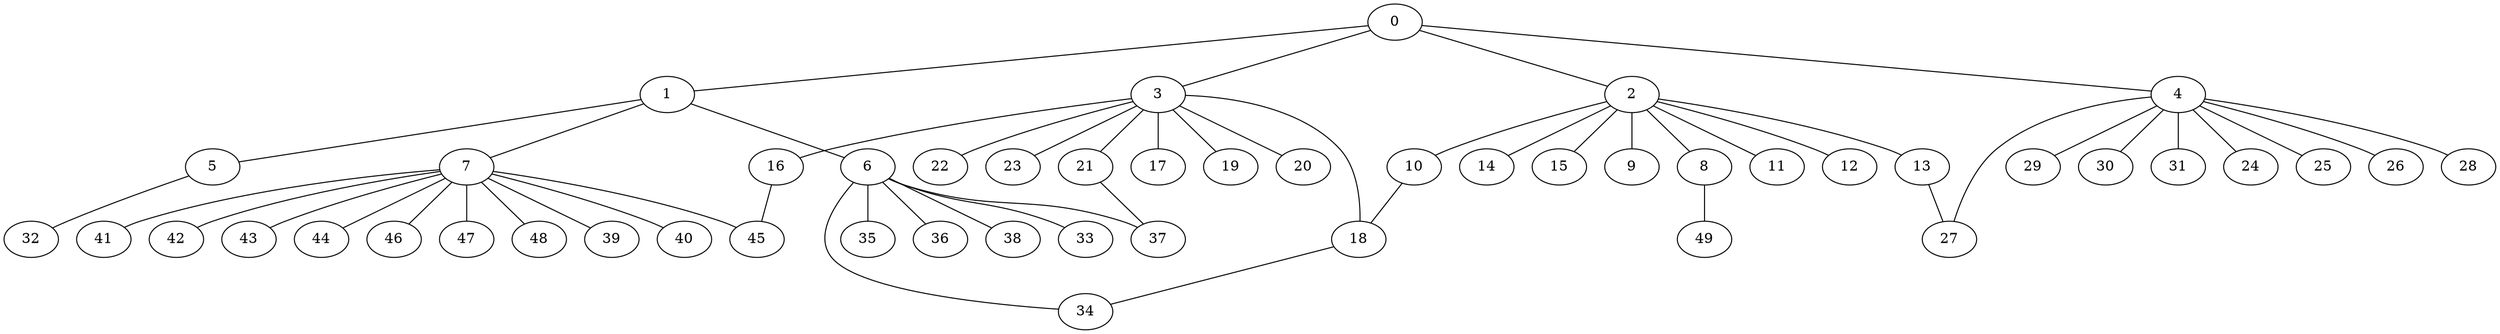 
graph graphname {
    0 -- 1
0 -- 2
0 -- 3
0 -- 4
1 -- 5
1 -- 6
1 -- 7
2 -- 8
2 -- 9
2 -- 10
2 -- 11
2 -- 12
2 -- 13
2 -- 14
2 -- 15
3 -- 16
3 -- 17
3 -- 18
3 -- 19
3 -- 20
3 -- 21
3 -- 22
3 -- 23
4 -- 24
4 -- 25
4 -- 26
4 -- 27
4 -- 28
4 -- 29
4 -- 30
4 -- 31
5 -- 32
6 -- 34
6 -- 35
6 -- 36
6 -- 37
6 -- 38
6 -- 33
7 -- 39
7 -- 40
7 -- 41
7 -- 42
7 -- 43
7 -- 44
7 -- 45
7 -- 46
7 -- 47
7 -- 48
8 -- 49
10 -- 18
13 -- 27
16 -- 45
18 -- 34
21 -- 37

}
